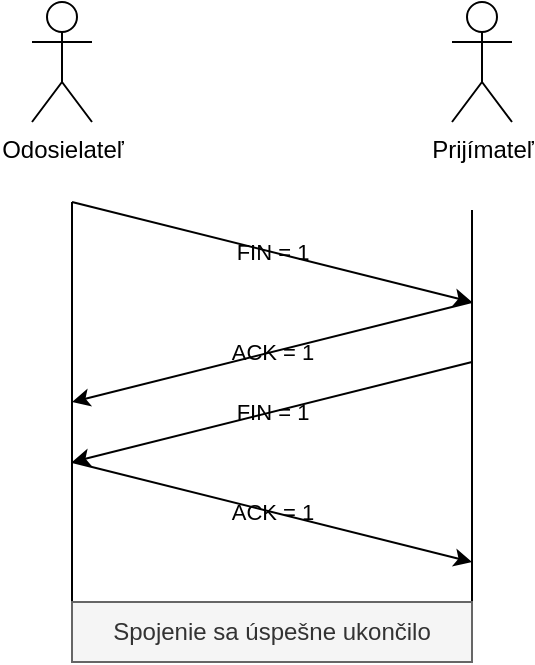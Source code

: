 <mxfile version="24.7.17">
  <diagram name="Page-1" id="I3JRtS51iUXjjG9LGBpV">
    <mxGraphModel dx="821" dy="498" grid="1" gridSize="10" guides="1" tooltips="1" connect="1" arrows="1" fold="1" page="1" pageScale="1" pageWidth="1169" pageHeight="827" math="0" shadow="0">
      <root>
        <mxCell id="0" />
        <mxCell id="1" parent="0" />
        <mxCell id="5hGR4clPvYDhB8Z5HBtk-1" value="Odosielateľ" style="shape=umlActor;verticalLabelPosition=bottom;verticalAlign=top;html=1;outlineConnect=0;labelBackgroundColor=none;" vertex="1" parent="1">
          <mxGeometry x="450" y="170" width="30" height="60" as="geometry" />
        </mxCell>
        <mxCell id="5hGR4clPvYDhB8Z5HBtk-2" value="Prijímateľ" style="shape=umlActor;verticalLabelPosition=bottom;verticalAlign=top;html=1;outlineConnect=0;labelBackgroundColor=none;" vertex="1" parent="1">
          <mxGeometry x="660" y="170" width="30" height="60" as="geometry" />
        </mxCell>
        <mxCell id="5hGR4clPvYDhB8Z5HBtk-3" value="" style="endArrow=none;html=1;rounded=0;labelBackgroundColor=none;fontColor=default;" edge="1" parent="1">
          <mxGeometry width="50" height="50" relative="1" as="geometry">
            <mxPoint x="470" y="470" as="sourcePoint" />
            <mxPoint x="470" y="270" as="targetPoint" />
          </mxGeometry>
        </mxCell>
        <mxCell id="5hGR4clPvYDhB8Z5HBtk-4" value="" style="endArrow=none;html=1;rounded=0;labelBackgroundColor=none;fontColor=default;" edge="1" parent="1">
          <mxGeometry width="50" height="50" relative="1" as="geometry">
            <mxPoint x="670" y="474" as="sourcePoint" />
            <mxPoint x="670" y="274" as="targetPoint" />
          </mxGeometry>
        </mxCell>
        <mxCell id="5hGR4clPvYDhB8Z5HBtk-5" value="" style="endArrow=classic;html=1;rounded=0;labelBackgroundColor=none;fontColor=default;" edge="1" parent="1">
          <mxGeometry relative="1" as="geometry">
            <mxPoint x="470" y="270" as="sourcePoint" />
            <mxPoint x="670" y="320" as="targetPoint" />
          </mxGeometry>
        </mxCell>
        <mxCell id="5hGR4clPvYDhB8Z5HBtk-6" value="FIN = 1" style="edgeLabel;resizable=0;html=1;;align=center;verticalAlign=middle;labelBackgroundColor=none;" connectable="0" vertex="1" parent="5hGR4clPvYDhB8Z5HBtk-5">
          <mxGeometry relative="1" as="geometry" />
        </mxCell>
        <mxCell id="5hGR4clPvYDhB8Z5HBtk-7" value="" style="endArrow=classic;html=1;rounded=0;labelBackgroundColor=none;fontColor=default;" edge="1" parent="1">
          <mxGeometry relative="1" as="geometry">
            <mxPoint x="670" y="320" as="sourcePoint" />
            <mxPoint x="470" y="370" as="targetPoint" />
          </mxGeometry>
        </mxCell>
        <mxCell id="5hGR4clPvYDhB8Z5HBtk-8" value="&lt;span style=&quot;background-color: initial;&quot;&gt;ACK = 1&lt;/span&gt;" style="edgeLabel;resizable=0;html=1;;align=center;verticalAlign=middle;labelBackgroundColor=none;" connectable="0" vertex="1" parent="5hGR4clPvYDhB8Z5HBtk-7">
          <mxGeometry relative="1" as="geometry" />
        </mxCell>
        <mxCell id="5hGR4clPvYDhB8Z5HBtk-9" value="" style="endArrow=classic;html=1;rounded=0;labelBackgroundColor=none;fontColor=default;" edge="1" parent="1">
          <mxGeometry relative="1" as="geometry">
            <mxPoint x="470" y="400" as="sourcePoint" />
            <mxPoint x="670" y="450" as="targetPoint" />
          </mxGeometry>
        </mxCell>
        <mxCell id="5hGR4clPvYDhB8Z5HBtk-10" value="ACK = 1" style="edgeLabel;resizable=0;html=1;;align=center;verticalAlign=middle;labelBackgroundColor=none;" connectable="0" vertex="1" parent="5hGR4clPvYDhB8Z5HBtk-9">
          <mxGeometry relative="1" as="geometry">
            <mxPoint as="offset" />
          </mxGeometry>
        </mxCell>
        <mxCell id="5hGR4clPvYDhB8Z5HBtk-11" value="Spojenie sa úspešne ukončilo" style="text;html=1;align=center;verticalAlign=middle;whiteSpace=wrap;rounded=0;labelBackgroundColor=none;fillColor=#f5f5f5;fontColor=#333333;strokeColor=#666666;" vertex="1" parent="1">
          <mxGeometry x="470" y="470" width="200" height="30" as="geometry" />
        </mxCell>
        <mxCell id="5hGR4clPvYDhB8Z5HBtk-12" value="" style="endArrow=classic;html=1;rounded=0;labelBackgroundColor=none;fontColor=default;" edge="1" parent="1">
          <mxGeometry relative="1" as="geometry">
            <mxPoint x="670" y="350" as="sourcePoint" />
            <mxPoint x="470" y="400" as="targetPoint" />
          </mxGeometry>
        </mxCell>
        <mxCell id="5hGR4clPvYDhB8Z5HBtk-13" value="FIN = 1" style="edgeLabel;resizable=0;html=1;;align=center;verticalAlign=middle;labelBackgroundColor=none;" connectable="0" vertex="1" parent="5hGR4clPvYDhB8Z5HBtk-12">
          <mxGeometry relative="1" as="geometry" />
        </mxCell>
      </root>
    </mxGraphModel>
  </diagram>
</mxfile>
